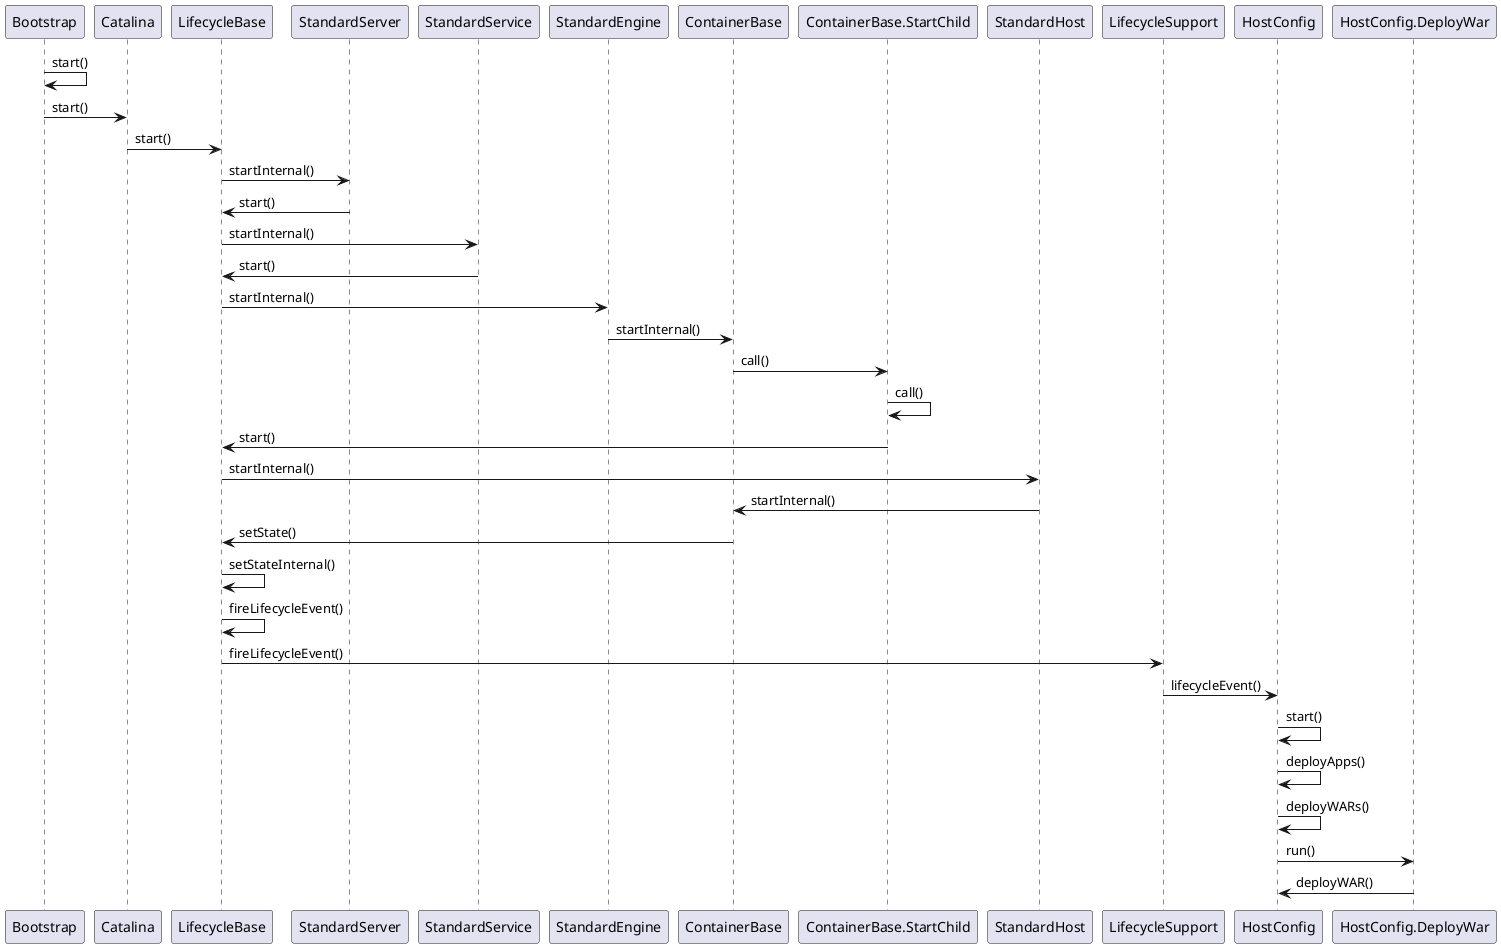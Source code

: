 @startuml
Bootstrap -> Bootstrap :start()
 Bootstrap -> Catalina :start()
 Catalina -> LifecycleBase :start()
 LifecycleBase -> StandardServer :startInternal()
 StandardServer -> LifecycleBase :start()
 LifecycleBase -> StandardService :startInternal()
 StandardService -> LifecycleBase :start()
 LifecycleBase -> StandardEngine :startInternal()
 StandardEngine -> ContainerBase :startInternal()
 ContainerBase -> ContainerBase.StartChild :call()
 ContainerBase.StartChild -> ContainerBase.StartChild :call()
 ContainerBase.StartChild -> LifecycleBase :start()
 LifecycleBase -> StandardHost :startInternal()
 StandardHost -> ContainerBase :startInternal()
 ContainerBase -> LifecycleBase :setState()
 LifecycleBase -> LifecycleBase :setStateInternal()
 LifecycleBase -> LifecycleBase :fireLifecycleEvent()
 LifecycleBase -> LifecycleSupport :fireLifecycleEvent()
 LifecycleSupport -> HostConfig :lifecycleEvent()
 HostConfig -> HostConfig :start()
 HostConfig -> HostConfig :deployApps()
 HostConfig -> HostConfig :deployWARs()
 HostConfig -> HostConfig.DeployWar :run()
 HostConfig.DeployWar -> HostConfig :deployWAR()
@enduml